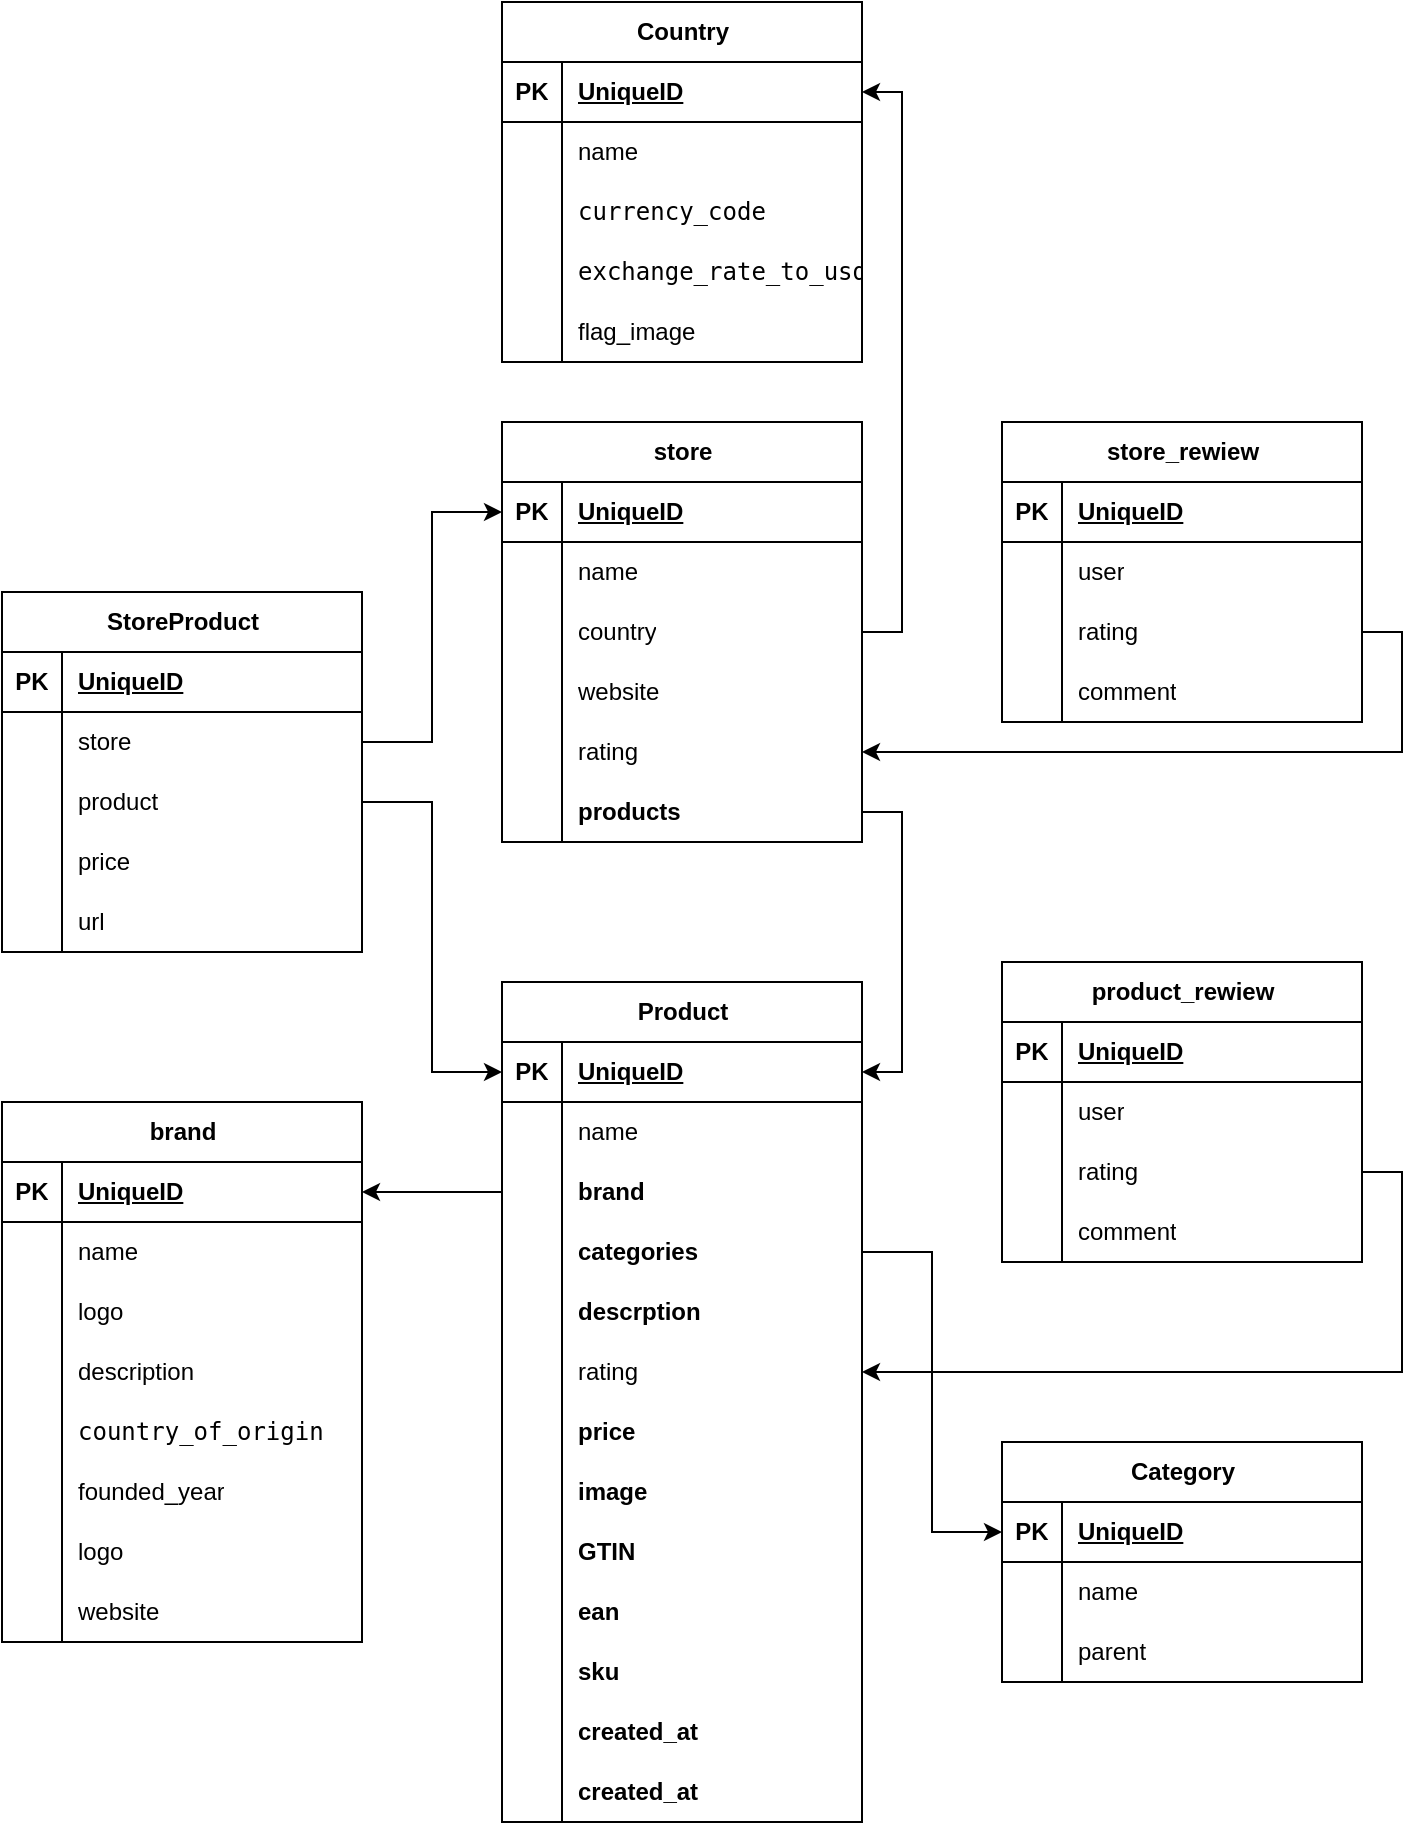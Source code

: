 <mxfile version="26.2.12">
  <diagram name="Сторінка-1" id="H5SYrC5-pXxybq33xrLW">
    <mxGraphModel dx="1520" dy="1136" grid="1" gridSize="10" guides="1" tooltips="1" connect="1" arrows="1" fold="1" page="1" pageScale="1" pageWidth="827" pageHeight="1169" math="0" shadow="0">
      <root>
        <mxCell id="0" />
        <mxCell id="1" parent="0" />
        <mxCell id="0KE5hYXzYBGdw6ew5PVl-2" value="Product" style="shape=table;startSize=30;container=1;collapsible=1;childLayout=tableLayout;fixedRows=1;rowLines=0;fontStyle=1;align=center;resizeLast=1;html=1;" vertex="1" parent="1">
          <mxGeometry x="340" y="690" width="180" height="420" as="geometry" />
        </mxCell>
        <mxCell id="0KE5hYXzYBGdw6ew5PVl-3" value="" style="shape=tableRow;horizontal=0;startSize=0;swimlaneHead=0;swimlaneBody=0;fillColor=none;collapsible=0;dropTarget=0;points=[[0,0.5],[1,0.5]];portConstraint=eastwest;top=0;left=0;right=0;bottom=1;" vertex="1" parent="0KE5hYXzYBGdw6ew5PVl-2">
          <mxGeometry y="30" width="180" height="30" as="geometry" />
        </mxCell>
        <mxCell id="0KE5hYXzYBGdw6ew5PVl-4" value="PK" style="shape=partialRectangle;connectable=0;fillColor=none;top=0;left=0;bottom=0;right=0;fontStyle=1;overflow=hidden;whiteSpace=wrap;html=1;" vertex="1" parent="0KE5hYXzYBGdw6ew5PVl-3">
          <mxGeometry width="30" height="30" as="geometry">
            <mxRectangle width="30" height="30" as="alternateBounds" />
          </mxGeometry>
        </mxCell>
        <mxCell id="0KE5hYXzYBGdw6ew5PVl-5" value="UniqueID" style="shape=partialRectangle;connectable=0;fillColor=none;top=0;left=0;bottom=0;right=0;align=left;spacingLeft=6;fontStyle=5;overflow=hidden;whiteSpace=wrap;html=1;" vertex="1" parent="0KE5hYXzYBGdw6ew5PVl-3">
          <mxGeometry x="30" width="150" height="30" as="geometry">
            <mxRectangle width="150" height="30" as="alternateBounds" />
          </mxGeometry>
        </mxCell>
        <mxCell id="0KE5hYXzYBGdw6ew5PVl-6" value="" style="shape=tableRow;horizontal=0;startSize=0;swimlaneHead=0;swimlaneBody=0;fillColor=none;collapsible=0;dropTarget=0;points=[[0,0.5],[1,0.5]];portConstraint=eastwest;top=0;left=0;right=0;bottom=0;" vertex="1" parent="0KE5hYXzYBGdw6ew5PVl-2">
          <mxGeometry y="60" width="180" height="30" as="geometry" />
        </mxCell>
        <mxCell id="0KE5hYXzYBGdw6ew5PVl-7" value="" style="shape=partialRectangle;connectable=0;fillColor=none;top=0;left=0;bottom=0;right=0;editable=1;overflow=hidden;whiteSpace=wrap;html=1;" vertex="1" parent="0KE5hYXzYBGdw6ew5PVl-6">
          <mxGeometry width="30" height="30" as="geometry">
            <mxRectangle width="30" height="30" as="alternateBounds" />
          </mxGeometry>
        </mxCell>
        <mxCell id="0KE5hYXzYBGdw6ew5PVl-8" value="name" style="shape=partialRectangle;connectable=0;fillColor=none;top=0;left=0;bottom=0;right=0;align=left;spacingLeft=6;overflow=hidden;whiteSpace=wrap;html=1;" vertex="1" parent="0KE5hYXzYBGdw6ew5PVl-6">
          <mxGeometry x="30" width="150" height="30" as="geometry">
            <mxRectangle width="150" height="30" as="alternateBounds" />
          </mxGeometry>
        </mxCell>
        <mxCell id="0KE5hYXzYBGdw6ew5PVl-9" value="" style="shape=tableRow;horizontal=0;startSize=0;swimlaneHead=0;swimlaneBody=0;fillColor=none;collapsible=0;dropTarget=0;points=[[0,0.5],[1,0.5]];portConstraint=eastwest;top=0;left=0;right=0;bottom=0;" vertex="1" parent="0KE5hYXzYBGdw6ew5PVl-2">
          <mxGeometry y="90" width="180" height="30" as="geometry" />
        </mxCell>
        <mxCell id="0KE5hYXzYBGdw6ew5PVl-10" value="" style="shape=partialRectangle;connectable=0;fillColor=none;top=0;left=0;bottom=0;right=0;editable=1;overflow=hidden;whiteSpace=wrap;html=1;" vertex="1" parent="0KE5hYXzYBGdw6ew5PVl-9">
          <mxGeometry width="30" height="30" as="geometry">
            <mxRectangle width="30" height="30" as="alternateBounds" />
          </mxGeometry>
        </mxCell>
        <mxCell id="0KE5hYXzYBGdw6ew5PVl-11" value="&lt;span style=&quot;font-weight: 700; text-align: center; text-wrap-mode: nowrap;&quot;&gt;brand&lt;/span&gt;" style="shape=partialRectangle;connectable=0;fillColor=none;top=0;left=0;bottom=0;right=0;align=left;spacingLeft=6;overflow=hidden;whiteSpace=wrap;html=1;" vertex="1" parent="0KE5hYXzYBGdw6ew5PVl-9">
          <mxGeometry x="30" width="150" height="30" as="geometry">
            <mxRectangle width="150" height="30" as="alternateBounds" />
          </mxGeometry>
        </mxCell>
        <mxCell id="0KE5hYXzYBGdw6ew5PVl-119" value="" style="shape=tableRow;horizontal=0;startSize=0;swimlaneHead=0;swimlaneBody=0;fillColor=none;collapsible=0;dropTarget=0;points=[[0,0.5],[1,0.5]];portConstraint=eastwest;top=0;left=0;right=0;bottom=0;" vertex="1" parent="0KE5hYXzYBGdw6ew5PVl-2">
          <mxGeometry y="120" width="180" height="30" as="geometry" />
        </mxCell>
        <mxCell id="0KE5hYXzYBGdw6ew5PVl-120" value="" style="shape=partialRectangle;connectable=0;fillColor=none;top=0;left=0;bottom=0;right=0;editable=1;overflow=hidden;whiteSpace=wrap;html=1;" vertex="1" parent="0KE5hYXzYBGdw6ew5PVl-119">
          <mxGeometry width="30" height="30" as="geometry">
            <mxRectangle width="30" height="30" as="alternateBounds" />
          </mxGeometry>
        </mxCell>
        <mxCell id="0KE5hYXzYBGdw6ew5PVl-121" value="&lt;div style=&quot;text-align: center;&quot;&gt;&lt;span style=&quot;background-color: transparent; text-wrap-mode: nowrap;&quot;&gt;&lt;b&gt;categories&lt;/b&gt;&lt;/span&gt;&lt;/div&gt;" style="shape=partialRectangle;connectable=0;fillColor=none;top=0;left=0;bottom=0;right=0;align=left;spacingLeft=6;overflow=hidden;whiteSpace=wrap;html=1;" vertex="1" parent="0KE5hYXzYBGdw6ew5PVl-119">
          <mxGeometry x="30" width="150" height="30" as="geometry">
            <mxRectangle width="150" height="30" as="alternateBounds" />
          </mxGeometry>
        </mxCell>
        <mxCell id="0KE5hYXzYBGdw6ew5PVl-122" value="" style="shape=tableRow;horizontal=0;startSize=0;swimlaneHead=0;swimlaneBody=0;fillColor=none;collapsible=0;dropTarget=0;points=[[0,0.5],[1,0.5]];portConstraint=eastwest;top=0;left=0;right=0;bottom=0;" vertex="1" parent="0KE5hYXzYBGdw6ew5PVl-2">
          <mxGeometry y="150" width="180" height="30" as="geometry" />
        </mxCell>
        <mxCell id="0KE5hYXzYBGdw6ew5PVl-123" value="" style="shape=partialRectangle;connectable=0;fillColor=none;top=0;left=0;bottom=0;right=0;editable=1;overflow=hidden;whiteSpace=wrap;html=1;" vertex="1" parent="0KE5hYXzYBGdw6ew5PVl-122">
          <mxGeometry width="30" height="30" as="geometry">
            <mxRectangle width="30" height="30" as="alternateBounds" />
          </mxGeometry>
        </mxCell>
        <mxCell id="0KE5hYXzYBGdw6ew5PVl-124" value="&lt;span style=&quot;font-weight: 700; text-align: center; text-wrap-mode: nowrap;&quot;&gt;descrption&lt;/span&gt;" style="shape=partialRectangle;connectable=0;fillColor=none;top=0;left=0;bottom=0;right=0;align=left;spacingLeft=6;overflow=hidden;whiteSpace=wrap;html=1;" vertex="1" parent="0KE5hYXzYBGdw6ew5PVl-122">
          <mxGeometry x="30" width="150" height="30" as="geometry">
            <mxRectangle width="150" height="30" as="alternateBounds" />
          </mxGeometry>
        </mxCell>
        <mxCell id="0KE5hYXzYBGdw6ew5PVl-244" value="" style="shape=tableRow;horizontal=0;startSize=0;swimlaneHead=0;swimlaneBody=0;fillColor=none;collapsible=0;dropTarget=0;points=[[0,0.5],[1,0.5]];portConstraint=eastwest;top=0;left=0;right=0;bottom=0;" vertex="1" parent="0KE5hYXzYBGdw6ew5PVl-2">
          <mxGeometry y="180" width="180" height="30" as="geometry" />
        </mxCell>
        <mxCell id="0KE5hYXzYBGdw6ew5PVl-245" value="" style="shape=partialRectangle;connectable=0;fillColor=none;top=0;left=0;bottom=0;right=0;editable=1;overflow=hidden;whiteSpace=wrap;html=1;" vertex="1" parent="0KE5hYXzYBGdw6ew5PVl-244">
          <mxGeometry width="30" height="30" as="geometry">
            <mxRectangle width="30" height="30" as="alternateBounds" />
          </mxGeometry>
        </mxCell>
        <mxCell id="0KE5hYXzYBGdw6ew5PVl-246" value="rating" style="shape=partialRectangle;connectable=0;fillColor=none;top=0;left=0;bottom=0;right=0;align=left;spacingLeft=6;overflow=hidden;whiteSpace=wrap;html=1;" vertex="1" parent="0KE5hYXzYBGdw6ew5PVl-244">
          <mxGeometry x="30" width="150" height="30" as="geometry">
            <mxRectangle width="150" height="30" as="alternateBounds" />
          </mxGeometry>
        </mxCell>
        <mxCell id="0KE5hYXzYBGdw6ew5PVl-201" value="" style="shape=tableRow;horizontal=0;startSize=0;swimlaneHead=0;swimlaneBody=0;fillColor=none;collapsible=0;dropTarget=0;points=[[0,0.5],[1,0.5]];portConstraint=eastwest;top=0;left=0;right=0;bottom=0;" vertex="1" parent="0KE5hYXzYBGdw6ew5PVl-2">
          <mxGeometry y="210" width="180" height="30" as="geometry" />
        </mxCell>
        <mxCell id="0KE5hYXzYBGdw6ew5PVl-202" value="" style="shape=partialRectangle;connectable=0;fillColor=none;top=0;left=0;bottom=0;right=0;editable=1;overflow=hidden;whiteSpace=wrap;html=1;" vertex="1" parent="0KE5hYXzYBGdw6ew5PVl-201">
          <mxGeometry width="30" height="30" as="geometry">
            <mxRectangle width="30" height="30" as="alternateBounds" />
          </mxGeometry>
        </mxCell>
        <mxCell id="0KE5hYXzYBGdw6ew5PVl-203" value="&lt;div style=&quot;text-align: center;&quot;&gt;&lt;span style=&quot;background-color: transparent; text-wrap-mode: nowrap;&quot;&gt;&lt;b&gt;price&amp;nbsp;&lt;/b&gt;&lt;/span&gt;&lt;/div&gt;" style="shape=partialRectangle;connectable=0;fillColor=none;top=0;left=0;bottom=0;right=0;align=left;spacingLeft=6;overflow=hidden;whiteSpace=wrap;html=1;" vertex="1" parent="0KE5hYXzYBGdw6ew5PVl-201">
          <mxGeometry x="30" width="150" height="30" as="geometry">
            <mxRectangle width="150" height="30" as="alternateBounds" />
          </mxGeometry>
        </mxCell>
        <mxCell id="0KE5hYXzYBGdw6ew5PVl-125" value="" style="shape=tableRow;horizontal=0;startSize=0;swimlaneHead=0;swimlaneBody=0;fillColor=none;collapsible=0;dropTarget=0;points=[[0,0.5],[1,0.5]];portConstraint=eastwest;top=0;left=0;right=0;bottom=0;" vertex="1" parent="0KE5hYXzYBGdw6ew5PVl-2">
          <mxGeometry y="240" width="180" height="30" as="geometry" />
        </mxCell>
        <mxCell id="0KE5hYXzYBGdw6ew5PVl-126" value="" style="shape=partialRectangle;connectable=0;fillColor=none;top=0;left=0;bottom=0;right=0;editable=1;overflow=hidden;whiteSpace=wrap;html=1;" vertex="1" parent="0KE5hYXzYBGdw6ew5PVl-125">
          <mxGeometry width="30" height="30" as="geometry">
            <mxRectangle width="30" height="30" as="alternateBounds" />
          </mxGeometry>
        </mxCell>
        <mxCell id="0KE5hYXzYBGdw6ew5PVl-127" value="&lt;span style=&quot;font-weight: 700; text-align: center; text-wrap-mode: nowrap;&quot;&gt;image&lt;/span&gt;" style="shape=partialRectangle;connectable=0;fillColor=none;top=0;left=0;bottom=0;right=0;align=left;spacingLeft=6;overflow=hidden;whiteSpace=wrap;html=1;" vertex="1" parent="0KE5hYXzYBGdw6ew5PVl-125">
          <mxGeometry x="30" width="150" height="30" as="geometry">
            <mxRectangle width="150" height="30" as="alternateBounds" />
          </mxGeometry>
        </mxCell>
        <mxCell id="0KE5hYXzYBGdw6ew5PVl-165" value="" style="shape=tableRow;horizontal=0;startSize=0;swimlaneHead=0;swimlaneBody=0;fillColor=none;collapsible=0;dropTarget=0;points=[[0,0.5],[1,0.5]];portConstraint=eastwest;top=0;left=0;right=0;bottom=0;" vertex="1" parent="0KE5hYXzYBGdw6ew5PVl-2">
          <mxGeometry y="270" width="180" height="30" as="geometry" />
        </mxCell>
        <mxCell id="0KE5hYXzYBGdw6ew5PVl-166" value="" style="shape=partialRectangle;connectable=0;fillColor=none;top=0;left=0;bottom=0;right=0;editable=1;overflow=hidden;whiteSpace=wrap;html=1;" vertex="1" parent="0KE5hYXzYBGdw6ew5PVl-165">
          <mxGeometry width="30" height="30" as="geometry">
            <mxRectangle width="30" height="30" as="alternateBounds" />
          </mxGeometry>
        </mxCell>
        <mxCell id="0KE5hYXzYBGdw6ew5PVl-167" value="&lt;div style=&quot;text-align: center;&quot;&gt;&lt;span style=&quot;text-wrap-mode: nowrap;&quot;&gt;&lt;b&gt;GTIN&lt;/b&gt;&lt;/span&gt;&lt;/div&gt;" style="shape=partialRectangle;connectable=0;fillColor=none;top=0;left=0;bottom=0;right=0;align=left;spacingLeft=6;overflow=hidden;whiteSpace=wrap;html=1;" vertex="1" parent="0KE5hYXzYBGdw6ew5PVl-165">
          <mxGeometry x="30" width="150" height="30" as="geometry">
            <mxRectangle width="150" height="30" as="alternateBounds" />
          </mxGeometry>
        </mxCell>
        <mxCell id="0KE5hYXzYBGdw6ew5PVl-171" value="" style="shape=tableRow;horizontal=0;startSize=0;swimlaneHead=0;swimlaneBody=0;fillColor=none;collapsible=0;dropTarget=0;points=[[0,0.5],[1,0.5]];portConstraint=eastwest;top=0;left=0;right=0;bottom=0;" vertex="1" parent="0KE5hYXzYBGdw6ew5PVl-2">
          <mxGeometry y="300" width="180" height="30" as="geometry" />
        </mxCell>
        <mxCell id="0KE5hYXzYBGdw6ew5PVl-172" value="" style="shape=partialRectangle;connectable=0;fillColor=none;top=0;left=0;bottom=0;right=0;editable=1;overflow=hidden;whiteSpace=wrap;html=1;" vertex="1" parent="0KE5hYXzYBGdw6ew5PVl-171">
          <mxGeometry width="30" height="30" as="geometry">
            <mxRectangle width="30" height="30" as="alternateBounds" />
          </mxGeometry>
        </mxCell>
        <mxCell id="0KE5hYXzYBGdw6ew5PVl-173" value="&lt;div style=&quot;text-align: center;&quot;&gt;&lt;span style=&quot;background-color: transparent; text-wrap-mode: nowrap;&quot;&gt;&lt;b&gt;ean&lt;/b&gt;&lt;/span&gt;&lt;/div&gt;" style="shape=partialRectangle;connectable=0;fillColor=none;top=0;left=0;bottom=0;right=0;align=left;spacingLeft=6;overflow=hidden;whiteSpace=wrap;html=1;" vertex="1" parent="0KE5hYXzYBGdw6ew5PVl-171">
          <mxGeometry x="30" width="150" height="30" as="geometry">
            <mxRectangle width="150" height="30" as="alternateBounds" />
          </mxGeometry>
        </mxCell>
        <mxCell id="0KE5hYXzYBGdw6ew5PVl-168" value="" style="shape=tableRow;horizontal=0;startSize=0;swimlaneHead=0;swimlaneBody=0;fillColor=none;collapsible=0;dropTarget=0;points=[[0,0.5],[1,0.5]];portConstraint=eastwest;top=0;left=0;right=0;bottom=0;" vertex="1" parent="0KE5hYXzYBGdw6ew5PVl-2">
          <mxGeometry y="330" width="180" height="30" as="geometry" />
        </mxCell>
        <mxCell id="0KE5hYXzYBGdw6ew5PVl-169" value="" style="shape=partialRectangle;connectable=0;fillColor=none;top=0;left=0;bottom=0;right=0;editable=1;overflow=hidden;whiteSpace=wrap;html=1;" vertex="1" parent="0KE5hYXzYBGdw6ew5PVl-168">
          <mxGeometry width="30" height="30" as="geometry">
            <mxRectangle width="30" height="30" as="alternateBounds" />
          </mxGeometry>
        </mxCell>
        <mxCell id="0KE5hYXzYBGdw6ew5PVl-170" value="&lt;div style=&quot;text-align: center;&quot;&gt;&lt;span style=&quot;background-color: transparent; text-wrap-mode: nowrap;&quot;&gt;&lt;b&gt;sku&lt;/b&gt;&lt;/span&gt;&lt;/div&gt;" style="shape=partialRectangle;connectable=0;fillColor=none;top=0;left=0;bottom=0;right=0;align=left;spacingLeft=6;overflow=hidden;whiteSpace=wrap;html=1;" vertex="1" parent="0KE5hYXzYBGdw6ew5PVl-168">
          <mxGeometry x="30" width="150" height="30" as="geometry">
            <mxRectangle width="150" height="30" as="alternateBounds" />
          </mxGeometry>
        </mxCell>
        <mxCell id="0KE5hYXzYBGdw6ew5PVl-174" value="" style="shape=tableRow;horizontal=0;startSize=0;swimlaneHead=0;swimlaneBody=0;fillColor=none;collapsible=0;dropTarget=0;points=[[0,0.5],[1,0.5]];portConstraint=eastwest;top=0;left=0;right=0;bottom=0;" vertex="1" parent="0KE5hYXzYBGdw6ew5PVl-2">
          <mxGeometry y="360" width="180" height="30" as="geometry" />
        </mxCell>
        <mxCell id="0KE5hYXzYBGdw6ew5PVl-175" value="" style="shape=partialRectangle;connectable=0;fillColor=none;top=0;left=0;bottom=0;right=0;editable=1;overflow=hidden;whiteSpace=wrap;html=1;" vertex="1" parent="0KE5hYXzYBGdw6ew5PVl-174">
          <mxGeometry width="30" height="30" as="geometry">
            <mxRectangle width="30" height="30" as="alternateBounds" />
          </mxGeometry>
        </mxCell>
        <mxCell id="0KE5hYXzYBGdw6ew5PVl-176" value="&lt;div style=&quot;text-align: center;&quot;&gt;&lt;span style=&quot;text-wrap-mode: nowrap;&quot;&gt;&lt;b&gt;created_at&amp;nbsp;&lt;/b&gt;&lt;/span&gt;&lt;/div&gt;" style="shape=partialRectangle;connectable=0;fillColor=none;top=0;left=0;bottom=0;right=0;align=left;spacingLeft=6;overflow=hidden;whiteSpace=wrap;html=1;" vertex="1" parent="0KE5hYXzYBGdw6ew5PVl-174">
          <mxGeometry x="30" width="150" height="30" as="geometry">
            <mxRectangle width="150" height="30" as="alternateBounds" />
          </mxGeometry>
        </mxCell>
        <mxCell id="0KE5hYXzYBGdw6ew5PVl-177" value="" style="shape=tableRow;horizontal=0;startSize=0;swimlaneHead=0;swimlaneBody=0;fillColor=none;collapsible=0;dropTarget=0;points=[[0,0.5],[1,0.5]];portConstraint=eastwest;top=0;left=0;right=0;bottom=0;" vertex="1" parent="0KE5hYXzYBGdw6ew5PVl-2">
          <mxGeometry y="390" width="180" height="30" as="geometry" />
        </mxCell>
        <mxCell id="0KE5hYXzYBGdw6ew5PVl-178" value="" style="shape=partialRectangle;connectable=0;fillColor=none;top=0;left=0;bottom=0;right=0;editable=1;overflow=hidden;whiteSpace=wrap;html=1;" vertex="1" parent="0KE5hYXzYBGdw6ew5PVl-177">
          <mxGeometry width="30" height="30" as="geometry">
            <mxRectangle width="30" height="30" as="alternateBounds" />
          </mxGeometry>
        </mxCell>
        <mxCell id="0KE5hYXzYBGdw6ew5PVl-179" value="&lt;div style=&quot;text-align: center;&quot;&gt;&lt;span style=&quot;text-wrap-mode: nowrap;&quot;&gt;&lt;b&gt;created_at&amp;nbsp;&lt;/b&gt;&lt;/span&gt;&lt;/div&gt;" style="shape=partialRectangle;connectable=0;fillColor=none;top=0;left=0;bottom=0;right=0;align=left;spacingLeft=6;overflow=hidden;whiteSpace=wrap;html=1;" vertex="1" parent="0KE5hYXzYBGdw6ew5PVl-177">
          <mxGeometry x="30" width="150" height="30" as="geometry">
            <mxRectangle width="150" height="30" as="alternateBounds" />
          </mxGeometry>
        </mxCell>
        <mxCell id="0KE5hYXzYBGdw6ew5PVl-15" value="Country" style="shape=table;startSize=30;container=1;collapsible=1;childLayout=tableLayout;fixedRows=1;rowLines=0;fontStyle=1;align=center;resizeLast=1;html=1;" vertex="1" parent="1">
          <mxGeometry x="340" y="200" width="180" height="180" as="geometry" />
        </mxCell>
        <mxCell id="0KE5hYXzYBGdw6ew5PVl-16" value="" style="shape=tableRow;horizontal=0;startSize=0;swimlaneHead=0;swimlaneBody=0;fillColor=none;collapsible=0;dropTarget=0;points=[[0,0.5],[1,0.5]];portConstraint=eastwest;top=0;left=0;right=0;bottom=1;" vertex="1" parent="0KE5hYXzYBGdw6ew5PVl-15">
          <mxGeometry y="30" width="180" height="30" as="geometry" />
        </mxCell>
        <mxCell id="0KE5hYXzYBGdw6ew5PVl-17" value="PK" style="shape=partialRectangle;connectable=0;fillColor=none;top=0;left=0;bottom=0;right=0;fontStyle=1;overflow=hidden;whiteSpace=wrap;html=1;" vertex="1" parent="0KE5hYXzYBGdw6ew5PVl-16">
          <mxGeometry width="30" height="30" as="geometry">
            <mxRectangle width="30" height="30" as="alternateBounds" />
          </mxGeometry>
        </mxCell>
        <mxCell id="0KE5hYXzYBGdw6ew5PVl-18" value="UniqueID" style="shape=partialRectangle;connectable=0;fillColor=none;top=0;left=0;bottom=0;right=0;align=left;spacingLeft=6;fontStyle=5;overflow=hidden;whiteSpace=wrap;html=1;" vertex="1" parent="0KE5hYXzYBGdw6ew5PVl-16">
          <mxGeometry x="30" width="150" height="30" as="geometry">
            <mxRectangle width="150" height="30" as="alternateBounds" />
          </mxGeometry>
        </mxCell>
        <mxCell id="0KE5hYXzYBGdw6ew5PVl-19" value="" style="shape=tableRow;horizontal=0;startSize=0;swimlaneHead=0;swimlaneBody=0;fillColor=none;collapsible=0;dropTarget=0;points=[[0,0.5],[1,0.5]];portConstraint=eastwest;top=0;left=0;right=0;bottom=0;" vertex="1" parent="0KE5hYXzYBGdw6ew5PVl-15">
          <mxGeometry y="60" width="180" height="30" as="geometry" />
        </mxCell>
        <mxCell id="0KE5hYXzYBGdw6ew5PVl-20" value="" style="shape=partialRectangle;connectable=0;fillColor=none;top=0;left=0;bottom=0;right=0;editable=1;overflow=hidden;whiteSpace=wrap;html=1;" vertex="1" parent="0KE5hYXzYBGdw6ew5PVl-19">
          <mxGeometry width="30" height="30" as="geometry">
            <mxRectangle width="30" height="30" as="alternateBounds" />
          </mxGeometry>
        </mxCell>
        <mxCell id="0KE5hYXzYBGdw6ew5PVl-21" value="name" style="shape=partialRectangle;connectable=0;fillColor=none;top=0;left=0;bottom=0;right=0;align=left;spacingLeft=6;overflow=hidden;whiteSpace=wrap;html=1;" vertex="1" parent="0KE5hYXzYBGdw6ew5PVl-19">
          <mxGeometry x="30" width="150" height="30" as="geometry">
            <mxRectangle width="150" height="30" as="alternateBounds" />
          </mxGeometry>
        </mxCell>
        <mxCell id="0KE5hYXzYBGdw6ew5PVl-22" value="" style="shape=tableRow;horizontal=0;startSize=0;swimlaneHead=0;swimlaneBody=0;fillColor=none;collapsible=0;dropTarget=0;points=[[0,0.5],[1,0.5]];portConstraint=eastwest;top=0;left=0;right=0;bottom=0;" vertex="1" parent="0KE5hYXzYBGdw6ew5PVl-15">
          <mxGeometry y="90" width="180" height="30" as="geometry" />
        </mxCell>
        <mxCell id="0KE5hYXzYBGdw6ew5PVl-23" value="" style="shape=partialRectangle;connectable=0;fillColor=none;top=0;left=0;bottom=0;right=0;editable=1;overflow=hidden;whiteSpace=wrap;html=1;" vertex="1" parent="0KE5hYXzYBGdw6ew5PVl-22">
          <mxGeometry width="30" height="30" as="geometry">
            <mxRectangle width="30" height="30" as="alternateBounds" />
          </mxGeometry>
        </mxCell>
        <mxCell id="0KE5hYXzYBGdw6ew5PVl-24" value="&lt;code data-end=&quot;5712&quot; data-start=&quot;5697&quot;&gt;currency_code&lt;/code&gt;" style="shape=partialRectangle;connectable=0;fillColor=none;top=0;left=0;bottom=0;right=0;align=left;spacingLeft=6;overflow=hidden;whiteSpace=wrap;html=1;" vertex="1" parent="0KE5hYXzYBGdw6ew5PVl-22">
          <mxGeometry x="30" width="150" height="30" as="geometry">
            <mxRectangle width="150" height="30" as="alternateBounds" />
          </mxGeometry>
        </mxCell>
        <mxCell id="0KE5hYXzYBGdw6ew5PVl-219" value="" style="shape=tableRow;horizontal=0;startSize=0;swimlaneHead=0;swimlaneBody=0;fillColor=none;collapsible=0;dropTarget=0;points=[[0,0.5],[1,0.5]];portConstraint=eastwest;top=0;left=0;right=0;bottom=0;" vertex="1" parent="0KE5hYXzYBGdw6ew5PVl-15">
          <mxGeometry y="120" width="180" height="30" as="geometry" />
        </mxCell>
        <mxCell id="0KE5hYXzYBGdw6ew5PVl-220" value="" style="shape=partialRectangle;connectable=0;fillColor=none;top=0;left=0;bottom=0;right=0;editable=1;overflow=hidden;whiteSpace=wrap;html=1;" vertex="1" parent="0KE5hYXzYBGdw6ew5PVl-219">
          <mxGeometry width="30" height="30" as="geometry">
            <mxRectangle width="30" height="30" as="alternateBounds" />
          </mxGeometry>
        </mxCell>
        <mxCell id="0KE5hYXzYBGdw6ew5PVl-221" value="&lt;code data-end=&quot;5756&quot; data-start=&quot;5734&quot;&gt;exchange_rate_to_usd&lt;/code&gt;" style="shape=partialRectangle;connectable=0;fillColor=none;top=0;left=0;bottom=0;right=0;align=left;spacingLeft=6;overflow=hidden;whiteSpace=wrap;html=1;" vertex="1" parent="0KE5hYXzYBGdw6ew5PVl-219">
          <mxGeometry x="30" width="150" height="30" as="geometry">
            <mxRectangle width="150" height="30" as="alternateBounds" />
          </mxGeometry>
        </mxCell>
        <mxCell id="0KE5hYXzYBGdw6ew5PVl-25" value="" style="shape=tableRow;horizontal=0;startSize=0;swimlaneHead=0;swimlaneBody=0;fillColor=none;collapsible=0;dropTarget=0;points=[[0,0.5],[1,0.5]];portConstraint=eastwest;top=0;left=0;right=0;bottom=0;" vertex="1" parent="0KE5hYXzYBGdw6ew5PVl-15">
          <mxGeometry y="150" width="180" height="30" as="geometry" />
        </mxCell>
        <mxCell id="0KE5hYXzYBGdw6ew5PVl-26" value="" style="shape=partialRectangle;connectable=0;fillColor=none;top=0;left=0;bottom=0;right=0;editable=1;overflow=hidden;whiteSpace=wrap;html=1;" vertex="1" parent="0KE5hYXzYBGdw6ew5PVl-25">
          <mxGeometry width="30" height="30" as="geometry">
            <mxRectangle width="30" height="30" as="alternateBounds" />
          </mxGeometry>
        </mxCell>
        <mxCell id="0KE5hYXzYBGdw6ew5PVl-27" value="flag_image" style="shape=partialRectangle;connectable=0;fillColor=none;top=0;left=0;bottom=0;right=0;align=left;spacingLeft=6;overflow=hidden;whiteSpace=wrap;html=1;" vertex="1" parent="0KE5hYXzYBGdw6ew5PVl-25">
          <mxGeometry x="30" width="150" height="30" as="geometry">
            <mxRectangle width="150" height="30" as="alternateBounds" />
          </mxGeometry>
        </mxCell>
        <mxCell id="0KE5hYXzYBGdw6ew5PVl-28" value="brand" style="shape=table;startSize=30;container=1;collapsible=1;childLayout=tableLayout;fixedRows=1;rowLines=0;fontStyle=1;align=center;resizeLast=1;html=1;" vertex="1" parent="1">
          <mxGeometry x="90" y="750" width="180" height="270" as="geometry" />
        </mxCell>
        <mxCell id="0KE5hYXzYBGdw6ew5PVl-29" value="" style="shape=tableRow;horizontal=0;startSize=0;swimlaneHead=0;swimlaneBody=0;fillColor=none;collapsible=0;dropTarget=0;points=[[0,0.5],[1,0.5]];portConstraint=eastwest;top=0;left=0;right=0;bottom=1;" vertex="1" parent="0KE5hYXzYBGdw6ew5PVl-28">
          <mxGeometry y="30" width="180" height="30" as="geometry" />
        </mxCell>
        <mxCell id="0KE5hYXzYBGdw6ew5PVl-30" value="PK" style="shape=partialRectangle;connectable=0;fillColor=none;top=0;left=0;bottom=0;right=0;fontStyle=1;overflow=hidden;whiteSpace=wrap;html=1;" vertex="1" parent="0KE5hYXzYBGdw6ew5PVl-29">
          <mxGeometry width="30" height="30" as="geometry">
            <mxRectangle width="30" height="30" as="alternateBounds" />
          </mxGeometry>
        </mxCell>
        <mxCell id="0KE5hYXzYBGdw6ew5PVl-31" value="UniqueID" style="shape=partialRectangle;connectable=0;fillColor=none;top=0;left=0;bottom=0;right=0;align=left;spacingLeft=6;fontStyle=5;overflow=hidden;whiteSpace=wrap;html=1;" vertex="1" parent="0KE5hYXzYBGdw6ew5PVl-29">
          <mxGeometry x="30" width="150" height="30" as="geometry">
            <mxRectangle width="150" height="30" as="alternateBounds" />
          </mxGeometry>
        </mxCell>
        <mxCell id="0KE5hYXzYBGdw6ew5PVl-32" value="" style="shape=tableRow;horizontal=0;startSize=0;swimlaneHead=0;swimlaneBody=0;fillColor=none;collapsible=0;dropTarget=0;points=[[0,0.5],[1,0.5]];portConstraint=eastwest;top=0;left=0;right=0;bottom=0;" vertex="1" parent="0KE5hYXzYBGdw6ew5PVl-28">
          <mxGeometry y="60" width="180" height="30" as="geometry" />
        </mxCell>
        <mxCell id="0KE5hYXzYBGdw6ew5PVl-33" value="" style="shape=partialRectangle;connectable=0;fillColor=none;top=0;left=0;bottom=0;right=0;editable=1;overflow=hidden;whiteSpace=wrap;html=1;" vertex="1" parent="0KE5hYXzYBGdw6ew5PVl-32">
          <mxGeometry width="30" height="30" as="geometry">
            <mxRectangle width="30" height="30" as="alternateBounds" />
          </mxGeometry>
        </mxCell>
        <mxCell id="0KE5hYXzYBGdw6ew5PVl-34" value="name" style="shape=partialRectangle;connectable=0;fillColor=none;top=0;left=0;bottom=0;right=0;align=left;spacingLeft=6;overflow=hidden;whiteSpace=wrap;html=1;" vertex="1" parent="0KE5hYXzYBGdw6ew5PVl-32">
          <mxGeometry x="30" width="150" height="30" as="geometry">
            <mxRectangle width="150" height="30" as="alternateBounds" />
          </mxGeometry>
        </mxCell>
        <mxCell id="0KE5hYXzYBGdw6ew5PVl-35" value="" style="shape=tableRow;horizontal=0;startSize=0;swimlaneHead=0;swimlaneBody=0;fillColor=none;collapsible=0;dropTarget=0;points=[[0,0.5],[1,0.5]];portConstraint=eastwest;top=0;left=0;right=0;bottom=0;" vertex="1" parent="0KE5hYXzYBGdw6ew5PVl-28">
          <mxGeometry y="90" width="180" height="30" as="geometry" />
        </mxCell>
        <mxCell id="0KE5hYXzYBGdw6ew5PVl-36" value="" style="shape=partialRectangle;connectable=0;fillColor=none;top=0;left=0;bottom=0;right=0;editable=1;overflow=hidden;whiteSpace=wrap;html=1;" vertex="1" parent="0KE5hYXzYBGdw6ew5PVl-35">
          <mxGeometry width="30" height="30" as="geometry">
            <mxRectangle width="30" height="30" as="alternateBounds" />
          </mxGeometry>
        </mxCell>
        <mxCell id="0KE5hYXzYBGdw6ew5PVl-37" value="logo" style="shape=partialRectangle;connectable=0;fillColor=none;top=0;left=0;bottom=0;right=0;align=left;spacingLeft=6;overflow=hidden;whiteSpace=wrap;html=1;" vertex="1" parent="0KE5hYXzYBGdw6ew5PVl-35">
          <mxGeometry x="30" width="150" height="30" as="geometry">
            <mxRectangle width="150" height="30" as="alternateBounds" />
          </mxGeometry>
        </mxCell>
        <mxCell id="0KE5hYXzYBGdw6ew5PVl-207" value="" style="shape=tableRow;horizontal=0;startSize=0;swimlaneHead=0;swimlaneBody=0;fillColor=none;collapsible=0;dropTarget=0;points=[[0,0.5],[1,0.5]];portConstraint=eastwest;top=0;left=0;right=0;bottom=0;" vertex="1" parent="0KE5hYXzYBGdw6ew5PVl-28">
          <mxGeometry y="120" width="180" height="30" as="geometry" />
        </mxCell>
        <mxCell id="0KE5hYXzYBGdw6ew5PVl-208" value="" style="shape=partialRectangle;connectable=0;fillColor=none;top=0;left=0;bottom=0;right=0;editable=1;overflow=hidden;whiteSpace=wrap;html=1;" vertex="1" parent="0KE5hYXzYBGdw6ew5PVl-207">
          <mxGeometry width="30" height="30" as="geometry">
            <mxRectangle width="30" height="30" as="alternateBounds" />
          </mxGeometry>
        </mxCell>
        <mxCell id="0KE5hYXzYBGdw6ew5PVl-209" value="description" style="shape=partialRectangle;connectable=0;fillColor=none;top=0;left=0;bottom=0;right=0;align=left;spacingLeft=6;overflow=hidden;whiteSpace=wrap;html=1;" vertex="1" parent="0KE5hYXzYBGdw6ew5PVl-207">
          <mxGeometry x="30" width="150" height="30" as="geometry">
            <mxRectangle width="150" height="30" as="alternateBounds" />
          </mxGeometry>
        </mxCell>
        <mxCell id="0KE5hYXzYBGdw6ew5PVl-210" value="" style="shape=tableRow;horizontal=0;startSize=0;swimlaneHead=0;swimlaneBody=0;fillColor=none;collapsible=0;dropTarget=0;points=[[0,0.5],[1,0.5]];portConstraint=eastwest;top=0;left=0;right=0;bottom=0;" vertex="1" parent="0KE5hYXzYBGdw6ew5PVl-28">
          <mxGeometry y="150" width="180" height="30" as="geometry" />
        </mxCell>
        <mxCell id="0KE5hYXzYBGdw6ew5PVl-211" value="" style="shape=partialRectangle;connectable=0;fillColor=none;top=0;left=0;bottom=0;right=0;editable=1;overflow=hidden;whiteSpace=wrap;html=1;" vertex="1" parent="0KE5hYXzYBGdw6ew5PVl-210">
          <mxGeometry width="30" height="30" as="geometry">
            <mxRectangle width="30" height="30" as="alternateBounds" />
          </mxGeometry>
        </mxCell>
        <mxCell id="0KE5hYXzYBGdw6ew5PVl-212" value="&lt;code data-end=&quot;5591&quot; data-start=&quot;5572&quot;&gt;country_of_origin&lt;/code&gt;" style="shape=partialRectangle;connectable=0;fillColor=none;top=0;left=0;bottom=0;right=0;align=left;spacingLeft=6;overflow=hidden;whiteSpace=wrap;html=1;" vertex="1" parent="0KE5hYXzYBGdw6ew5PVl-210">
          <mxGeometry x="30" width="150" height="30" as="geometry">
            <mxRectangle width="150" height="30" as="alternateBounds" />
          </mxGeometry>
        </mxCell>
        <mxCell id="0KE5hYXzYBGdw6ew5PVl-213" value="" style="shape=tableRow;horizontal=0;startSize=0;swimlaneHead=0;swimlaneBody=0;fillColor=none;collapsible=0;dropTarget=0;points=[[0,0.5],[1,0.5]];portConstraint=eastwest;top=0;left=0;right=0;bottom=0;" vertex="1" parent="0KE5hYXzYBGdw6ew5PVl-28">
          <mxGeometry y="180" width="180" height="30" as="geometry" />
        </mxCell>
        <mxCell id="0KE5hYXzYBGdw6ew5PVl-214" value="" style="shape=partialRectangle;connectable=0;fillColor=none;top=0;left=0;bottom=0;right=0;editable=1;overflow=hidden;whiteSpace=wrap;html=1;" vertex="1" parent="0KE5hYXzYBGdw6ew5PVl-213">
          <mxGeometry width="30" height="30" as="geometry">
            <mxRectangle width="30" height="30" as="alternateBounds" />
          </mxGeometry>
        </mxCell>
        <mxCell id="0KE5hYXzYBGdw6ew5PVl-215" value="founded_year" style="shape=partialRectangle;connectable=0;fillColor=none;top=0;left=0;bottom=0;right=0;align=left;spacingLeft=6;overflow=hidden;whiteSpace=wrap;html=1;" vertex="1" parent="0KE5hYXzYBGdw6ew5PVl-213">
          <mxGeometry x="30" width="150" height="30" as="geometry">
            <mxRectangle width="150" height="30" as="alternateBounds" />
          </mxGeometry>
        </mxCell>
        <mxCell id="0KE5hYXzYBGdw6ew5PVl-216" value="" style="shape=tableRow;horizontal=0;startSize=0;swimlaneHead=0;swimlaneBody=0;fillColor=none;collapsible=0;dropTarget=0;points=[[0,0.5],[1,0.5]];portConstraint=eastwest;top=0;left=0;right=0;bottom=0;" vertex="1" parent="0KE5hYXzYBGdw6ew5PVl-28">
          <mxGeometry y="210" width="180" height="30" as="geometry" />
        </mxCell>
        <mxCell id="0KE5hYXzYBGdw6ew5PVl-217" value="" style="shape=partialRectangle;connectable=0;fillColor=none;top=0;left=0;bottom=0;right=0;editable=1;overflow=hidden;whiteSpace=wrap;html=1;" vertex="1" parent="0KE5hYXzYBGdw6ew5PVl-216">
          <mxGeometry width="30" height="30" as="geometry">
            <mxRectangle width="30" height="30" as="alternateBounds" />
          </mxGeometry>
        </mxCell>
        <mxCell id="0KE5hYXzYBGdw6ew5PVl-218" value="logo" style="shape=partialRectangle;connectable=0;fillColor=none;top=0;left=0;bottom=0;right=0;align=left;spacingLeft=6;overflow=hidden;whiteSpace=wrap;html=1;" vertex="1" parent="0KE5hYXzYBGdw6ew5PVl-216">
          <mxGeometry x="30" width="150" height="30" as="geometry">
            <mxRectangle width="150" height="30" as="alternateBounds" />
          </mxGeometry>
        </mxCell>
        <mxCell id="0KE5hYXzYBGdw6ew5PVl-38" value="" style="shape=tableRow;horizontal=0;startSize=0;swimlaneHead=0;swimlaneBody=0;fillColor=none;collapsible=0;dropTarget=0;points=[[0,0.5],[1,0.5]];portConstraint=eastwest;top=0;left=0;right=0;bottom=0;" vertex="1" parent="0KE5hYXzYBGdw6ew5PVl-28">
          <mxGeometry y="240" width="180" height="30" as="geometry" />
        </mxCell>
        <mxCell id="0KE5hYXzYBGdw6ew5PVl-39" value="" style="shape=partialRectangle;connectable=0;fillColor=none;top=0;left=0;bottom=0;right=0;editable=1;overflow=hidden;whiteSpace=wrap;html=1;" vertex="1" parent="0KE5hYXzYBGdw6ew5PVl-38">
          <mxGeometry width="30" height="30" as="geometry">
            <mxRectangle width="30" height="30" as="alternateBounds" />
          </mxGeometry>
        </mxCell>
        <mxCell id="0KE5hYXzYBGdw6ew5PVl-40" value="website" style="shape=partialRectangle;connectable=0;fillColor=none;top=0;left=0;bottom=0;right=0;align=left;spacingLeft=6;overflow=hidden;whiteSpace=wrap;html=1;" vertex="1" parent="0KE5hYXzYBGdw6ew5PVl-38">
          <mxGeometry x="30" width="150" height="30" as="geometry">
            <mxRectangle width="150" height="30" as="alternateBounds" />
          </mxGeometry>
        </mxCell>
        <mxCell id="0KE5hYXzYBGdw6ew5PVl-41" value="store" style="shape=table;startSize=30;container=1;collapsible=1;childLayout=tableLayout;fixedRows=1;rowLines=0;fontStyle=1;align=center;resizeLast=1;html=1;" vertex="1" parent="1">
          <mxGeometry x="340" y="410" width="180" height="210" as="geometry">
            <mxRectangle x="20" y="360" width="70" height="30" as="alternateBounds" />
          </mxGeometry>
        </mxCell>
        <mxCell id="0KE5hYXzYBGdw6ew5PVl-42" value="" style="shape=tableRow;horizontal=0;startSize=0;swimlaneHead=0;swimlaneBody=0;fillColor=none;collapsible=0;dropTarget=0;points=[[0,0.5],[1,0.5]];portConstraint=eastwest;top=0;left=0;right=0;bottom=1;" vertex="1" parent="0KE5hYXzYBGdw6ew5PVl-41">
          <mxGeometry y="30" width="180" height="30" as="geometry" />
        </mxCell>
        <mxCell id="0KE5hYXzYBGdw6ew5PVl-43" value="PK" style="shape=partialRectangle;connectable=0;fillColor=none;top=0;left=0;bottom=0;right=0;fontStyle=1;overflow=hidden;whiteSpace=wrap;html=1;" vertex="1" parent="0KE5hYXzYBGdw6ew5PVl-42">
          <mxGeometry width="30" height="30" as="geometry">
            <mxRectangle width="30" height="30" as="alternateBounds" />
          </mxGeometry>
        </mxCell>
        <mxCell id="0KE5hYXzYBGdw6ew5PVl-44" value="UniqueID" style="shape=partialRectangle;connectable=0;fillColor=none;top=0;left=0;bottom=0;right=0;align=left;spacingLeft=6;fontStyle=5;overflow=hidden;whiteSpace=wrap;html=1;" vertex="1" parent="0KE5hYXzYBGdw6ew5PVl-42">
          <mxGeometry x="30" width="150" height="30" as="geometry">
            <mxRectangle width="150" height="30" as="alternateBounds" />
          </mxGeometry>
        </mxCell>
        <mxCell id="0KE5hYXzYBGdw6ew5PVl-45" value="" style="shape=tableRow;horizontal=0;startSize=0;swimlaneHead=0;swimlaneBody=0;fillColor=none;collapsible=0;dropTarget=0;points=[[0,0.5],[1,0.5]];portConstraint=eastwest;top=0;left=0;right=0;bottom=0;" vertex="1" parent="0KE5hYXzYBGdw6ew5PVl-41">
          <mxGeometry y="60" width="180" height="30" as="geometry" />
        </mxCell>
        <mxCell id="0KE5hYXzYBGdw6ew5PVl-46" value="" style="shape=partialRectangle;connectable=0;fillColor=none;top=0;left=0;bottom=0;right=0;editable=1;overflow=hidden;whiteSpace=wrap;html=1;" vertex="1" parent="0KE5hYXzYBGdw6ew5PVl-45">
          <mxGeometry width="30" height="30" as="geometry">
            <mxRectangle width="30" height="30" as="alternateBounds" />
          </mxGeometry>
        </mxCell>
        <mxCell id="0KE5hYXzYBGdw6ew5PVl-47" value="name" style="shape=partialRectangle;connectable=0;fillColor=none;top=0;left=0;bottom=0;right=0;align=left;spacingLeft=6;overflow=hidden;whiteSpace=wrap;html=1;" vertex="1" parent="0KE5hYXzYBGdw6ew5PVl-45">
          <mxGeometry x="30" width="150" height="30" as="geometry">
            <mxRectangle width="150" height="30" as="alternateBounds" />
          </mxGeometry>
        </mxCell>
        <mxCell id="0KE5hYXzYBGdw6ew5PVl-48" value="" style="shape=tableRow;horizontal=0;startSize=0;swimlaneHead=0;swimlaneBody=0;fillColor=none;collapsible=0;dropTarget=0;points=[[0,0.5],[1,0.5]];portConstraint=eastwest;top=0;left=0;right=0;bottom=0;" vertex="1" parent="0KE5hYXzYBGdw6ew5PVl-41">
          <mxGeometry y="90" width="180" height="30" as="geometry" />
        </mxCell>
        <mxCell id="0KE5hYXzYBGdw6ew5PVl-49" value="" style="shape=partialRectangle;connectable=0;fillColor=none;top=0;left=0;bottom=0;right=0;editable=1;overflow=hidden;whiteSpace=wrap;html=1;" vertex="1" parent="0KE5hYXzYBGdw6ew5PVl-48">
          <mxGeometry width="30" height="30" as="geometry">
            <mxRectangle width="30" height="30" as="alternateBounds" />
          </mxGeometry>
        </mxCell>
        <mxCell id="0KE5hYXzYBGdw6ew5PVl-50" value="country" style="shape=partialRectangle;connectable=0;fillColor=none;top=0;left=0;bottom=0;right=0;align=left;spacingLeft=6;overflow=hidden;whiteSpace=wrap;html=1;" vertex="1" parent="0KE5hYXzYBGdw6ew5PVl-48">
          <mxGeometry x="30" width="150" height="30" as="geometry">
            <mxRectangle width="150" height="30" as="alternateBounds" />
          </mxGeometry>
        </mxCell>
        <mxCell id="0KE5hYXzYBGdw6ew5PVl-51" value="" style="shape=tableRow;horizontal=0;startSize=0;swimlaneHead=0;swimlaneBody=0;fillColor=none;collapsible=0;dropTarget=0;points=[[0,0.5],[1,0.5]];portConstraint=eastwest;top=0;left=0;right=0;bottom=0;" vertex="1" parent="0KE5hYXzYBGdw6ew5PVl-41">
          <mxGeometry y="120" width="180" height="30" as="geometry" />
        </mxCell>
        <mxCell id="0KE5hYXzYBGdw6ew5PVl-52" value="" style="shape=partialRectangle;connectable=0;fillColor=none;top=0;left=0;bottom=0;right=0;editable=1;overflow=hidden;whiteSpace=wrap;html=1;" vertex="1" parent="0KE5hYXzYBGdw6ew5PVl-51">
          <mxGeometry width="30" height="30" as="geometry">
            <mxRectangle width="30" height="30" as="alternateBounds" />
          </mxGeometry>
        </mxCell>
        <mxCell id="0KE5hYXzYBGdw6ew5PVl-53" value="website" style="shape=partialRectangle;connectable=0;fillColor=none;top=0;left=0;bottom=0;right=0;align=left;spacingLeft=6;overflow=hidden;whiteSpace=wrap;html=1;" vertex="1" parent="0KE5hYXzYBGdw6ew5PVl-51">
          <mxGeometry x="30" width="150" height="30" as="geometry">
            <mxRectangle width="150" height="30" as="alternateBounds" />
          </mxGeometry>
        </mxCell>
        <mxCell id="0KE5hYXzYBGdw6ew5PVl-157" value="" style="shape=tableRow;horizontal=0;startSize=0;swimlaneHead=0;swimlaneBody=0;fillColor=none;collapsible=0;dropTarget=0;points=[[0,0.5],[1,0.5]];portConstraint=eastwest;top=0;left=0;right=0;bottom=0;" vertex="1" parent="0KE5hYXzYBGdw6ew5PVl-41">
          <mxGeometry y="150" width="180" height="30" as="geometry" />
        </mxCell>
        <mxCell id="0KE5hYXzYBGdw6ew5PVl-158" value="" style="shape=partialRectangle;connectable=0;fillColor=none;top=0;left=0;bottom=0;right=0;editable=1;overflow=hidden;whiteSpace=wrap;html=1;" vertex="1" parent="0KE5hYXzYBGdw6ew5PVl-157">
          <mxGeometry width="30" height="30" as="geometry">
            <mxRectangle width="30" height="30" as="alternateBounds" />
          </mxGeometry>
        </mxCell>
        <mxCell id="0KE5hYXzYBGdw6ew5PVl-159" value="rating" style="shape=partialRectangle;connectable=0;fillColor=none;top=0;left=0;bottom=0;right=0;align=left;spacingLeft=6;overflow=hidden;whiteSpace=wrap;html=1;" vertex="1" parent="0KE5hYXzYBGdw6ew5PVl-157">
          <mxGeometry x="30" width="150" height="30" as="geometry">
            <mxRectangle width="150" height="30" as="alternateBounds" />
          </mxGeometry>
        </mxCell>
        <mxCell id="0KE5hYXzYBGdw6ew5PVl-152" value="" style="shape=tableRow;horizontal=0;startSize=0;swimlaneHead=0;swimlaneBody=0;fillColor=none;collapsible=0;dropTarget=0;points=[[0,0.5],[1,0.5]];portConstraint=eastwest;top=0;left=0;right=0;bottom=0;" vertex="1" parent="0KE5hYXzYBGdw6ew5PVl-41">
          <mxGeometry y="180" width="180" height="30" as="geometry" />
        </mxCell>
        <mxCell id="0KE5hYXzYBGdw6ew5PVl-153" value="" style="shape=partialRectangle;connectable=0;fillColor=none;top=0;left=0;bottom=0;right=0;editable=1;overflow=hidden;whiteSpace=wrap;html=1;" vertex="1" parent="0KE5hYXzYBGdw6ew5PVl-152">
          <mxGeometry width="30" height="30" as="geometry">
            <mxRectangle width="30" height="30" as="alternateBounds" />
          </mxGeometry>
        </mxCell>
        <mxCell id="0KE5hYXzYBGdw6ew5PVl-154" value="&lt;span style=&quot;font-weight: 700; text-align: center; text-wrap-mode: nowrap;&quot;&gt;products&lt;/span&gt;" style="shape=partialRectangle;connectable=0;fillColor=none;top=0;left=0;bottom=0;right=0;align=left;spacingLeft=6;overflow=hidden;whiteSpace=wrap;html=1;" vertex="1" parent="0KE5hYXzYBGdw6ew5PVl-152">
          <mxGeometry x="30" width="150" height="30" as="geometry">
            <mxRectangle width="150" height="30" as="alternateBounds" />
          </mxGeometry>
        </mxCell>
        <mxCell id="0KE5hYXzYBGdw6ew5PVl-106" value="Category" style="shape=table;startSize=30;container=1;collapsible=1;childLayout=tableLayout;fixedRows=1;rowLines=0;fontStyle=1;align=center;resizeLast=1;html=1;" vertex="1" parent="1">
          <mxGeometry x="590" y="920" width="180" height="120" as="geometry" />
        </mxCell>
        <mxCell id="0KE5hYXzYBGdw6ew5PVl-107" value="" style="shape=tableRow;horizontal=0;startSize=0;swimlaneHead=0;swimlaneBody=0;fillColor=none;collapsible=0;dropTarget=0;points=[[0,0.5],[1,0.5]];portConstraint=eastwest;top=0;left=0;right=0;bottom=1;" vertex="1" parent="0KE5hYXzYBGdw6ew5PVl-106">
          <mxGeometry y="30" width="180" height="30" as="geometry" />
        </mxCell>
        <mxCell id="0KE5hYXzYBGdw6ew5PVl-108" value="PK" style="shape=partialRectangle;connectable=0;fillColor=none;top=0;left=0;bottom=0;right=0;fontStyle=1;overflow=hidden;whiteSpace=wrap;html=1;" vertex="1" parent="0KE5hYXzYBGdw6ew5PVl-107">
          <mxGeometry width="30" height="30" as="geometry">
            <mxRectangle width="30" height="30" as="alternateBounds" />
          </mxGeometry>
        </mxCell>
        <mxCell id="0KE5hYXzYBGdw6ew5PVl-109" value="UniqueID" style="shape=partialRectangle;connectable=0;fillColor=none;top=0;left=0;bottom=0;right=0;align=left;spacingLeft=6;fontStyle=5;overflow=hidden;whiteSpace=wrap;html=1;" vertex="1" parent="0KE5hYXzYBGdw6ew5PVl-107">
          <mxGeometry x="30" width="150" height="30" as="geometry">
            <mxRectangle width="150" height="30" as="alternateBounds" />
          </mxGeometry>
        </mxCell>
        <mxCell id="0KE5hYXzYBGdw6ew5PVl-110" value="" style="shape=tableRow;horizontal=0;startSize=0;swimlaneHead=0;swimlaneBody=0;fillColor=none;collapsible=0;dropTarget=0;points=[[0,0.5],[1,0.5]];portConstraint=eastwest;top=0;left=0;right=0;bottom=0;" vertex="1" parent="0KE5hYXzYBGdw6ew5PVl-106">
          <mxGeometry y="60" width="180" height="30" as="geometry" />
        </mxCell>
        <mxCell id="0KE5hYXzYBGdw6ew5PVl-111" value="" style="shape=partialRectangle;connectable=0;fillColor=none;top=0;left=0;bottom=0;right=0;editable=1;overflow=hidden;whiteSpace=wrap;html=1;" vertex="1" parent="0KE5hYXzYBGdw6ew5PVl-110">
          <mxGeometry width="30" height="30" as="geometry">
            <mxRectangle width="30" height="30" as="alternateBounds" />
          </mxGeometry>
        </mxCell>
        <mxCell id="0KE5hYXzYBGdw6ew5PVl-112" value="name" style="shape=partialRectangle;connectable=0;fillColor=none;top=0;left=0;bottom=0;right=0;align=left;spacingLeft=6;overflow=hidden;whiteSpace=wrap;html=1;" vertex="1" parent="0KE5hYXzYBGdw6ew5PVl-110">
          <mxGeometry x="30" width="150" height="30" as="geometry">
            <mxRectangle width="150" height="30" as="alternateBounds" />
          </mxGeometry>
        </mxCell>
        <mxCell id="0KE5hYXzYBGdw6ew5PVl-113" value="" style="shape=tableRow;horizontal=0;startSize=0;swimlaneHead=0;swimlaneBody=0;fillColor=none;collapsible=0;dropTarget=0;points=[[0,0.5],[1,0.5]];portConstraint=eastwest;top=0;left=0;right=0;bottom=0;" vertex="1" parent="0KE5hYXzYBGdw6ew5PVl-106">
          <mxGeometry y="90" width="180" height="30" as="geometry" />
        </mxCell>
        <mxCell id="0KE5hYXzYBGdw6ew5PVl-114" value="" style="shape=partialRectangle;connectable=0;fillColor=none;top=0;left=0;bottom=0;right=0;editable=1;overflow=hidden;whiteSpace=wrap;html=1;" vertex="1" parent="0KE5hYXzYBGdw6ew5PVl-113">
          <mxGeometry width="30" height="30" as="geometry">
            <mxRectangle width="30" height="30" as="alternateBounds" />
          </mxGeometry>
        </mxCell>
        <mxCell id="0KE5hYXzYBGdw6ew5PVl-115" value="parent&amp;nbsp;" style="shape=partialRectangle;connectable=0;fillColor=none;top=0;left=0;bottom=0;right=0;align=left;spacingLeft=6;overflow=hidden;whiteSpace=wrap;html=1;" vertex="1" parent="0KE5hYXzYBGdw6ew5PVl-113">
          <mxGeometry x="30" width="150" height="30" as="geometry">
            <mxRectangle width="150" height="30" as="alternateBounds" />
          </mxGeometry>
        </mxCell>
        <mxCell id="0KE5hYXzYBGdw6ew5PVl-156" style="edgeStyle=orthogonalEdgeStyle;rounded=0;orthogonalLoop=1;jettySize=auto;html=1;exitX=1;exitY=0.5;exitDx=0;exitDy=0;entryX=1;entryY=0.5;entryDx=0;entryDy=0;" edge="1" parent="1" source="0KE5hYXzYBGdw6ew5PVl-152" target="0KE5hYXzYBGdw6ew5PVl-3">
          <mxGeometry relative="1" as="geometry" />
        </mxCell>
        <mxCell id="0KE5hYXzYBGdw6ew5PVl-164" style="edgeStyle=orthogonalEdgeStyle;rounded=0;orthogonalLoop=1;jettySize=auto;html=1;exitX=1;exitY=0.5;exitDx=0;exitDy=0;entryX=0;entryY=0.5;entryDx=0;entryDy=0;" edge="1" parent="1" source="0KE5hYXzYBGdw6ew5PVl-119" target="0KE5hYXzYBGdw6ew5PVl-107">
          <mxGeometry relative="1" as="geometry" />
        </mxCell>
        <mxCell id="0KE5hYXzYBGdw6ew5PVl-181" style="edgeStyle=orthogonalEdgeStyle;rounded=0;orthogonalLoop=1;jettySize=auto;html=1;exitX=0;exitY=0.5;exitDx=0;exitDy=0;entryX=1;entryY=0.5;entryDx=0;entryDy=0;" edge="1" parent="1" source="0KE5hYXzYBGdw6ew5PVl-9" target="0KE5hYXzYBGdw6ew5PVl-29">
          <mxGeometry relative="1" as="geometry" />
        </mxCell>
        <mxCell id="0KE5hYXzYBGdw6ew5PVl-182" value="StoreProduct" style="shape=table;startSize=30;container=1;collapsible=1;childLayout=tableLayout;fixedRows=1;rowLines=0;fontStyle=1;align=center;resizeLast=1;html=1;" vertex="1" parent="1">
          <mxGeometry x="90" y="495" width="180" height="180" as="geometry" />
        </mxCell>
        <mxCell id="0KE5hYXzYBGdw6ew5PVl-183" value="" style="shape=tableRow;horizontal=0;startSize=0;swimlaneHead=0;swimlaneBody=0;fillColor=none;collapsible=0;dropTarget=0;points=[[0,0.5],[1,0.5]];portConstraint=eastwest;top=0;left=0;right=0;bottom=1;" vertex="1" parent="0KE5hYXzYBGdw6ew5PVl-182">
          <mxGeometry y="30" width="180" height="30" as="geometry" />
        </mxCell>
        <mxCell id="0KE5hYXzYBGdw6ew5PVl-184" value="PK" style="shape=partialRectangle;connectable=0;fillColor=none;top=0;left=0;bottom=0;right=0;fontStyle=1;overflow=hidden;whiteSpace=wrap;html=1;" vertex="1" parent="0KE5hYXzYBGdw6ew5PVl-183">
          <mxGeometry width="30" height="30" as="geometry">
            <mxRectangle width="30" height="30" as="alternateBounds" />
          </mxGeometry>
        </mxCell>
        <mxCell id="0KE5hYXzYBGdw6ew5PVl-185" value="UniqueID" style="shape=partialRectangle;connectable=0;fillColor=none;top=0;left=0;bottom=0;right=0;align=left;spacingLeft=6;fontStyle=5;overflow=hidden;whiteSpace=wrap;html=1;" vertex="1" parent="0KE5hYXzYBGdw6ew5PVl-183">
          <mxGeometry x="30" width="150" height="30" as="geometry">
            <mxRectangle width="150" height="30" as="alternateBounds" />
          </mxGeometry>
        </mxCell>
        <mxCell id="0KE5hYXzYBGdw6ew5PVl-186" value="" style="shape=tableRow;horizontal=0;startSize=0;swimlaneHead=0;swimlaneBody=0;fillColor=none;collapsible=0;dropTarget=0;points=[[0,0.5],[1,0.5]];portConstraint=eastwest;top=0;left=0;right=0;bottom=0;" vertex="1" parent="0KE5hYXzYBGdw6ew5PVl-182">
          <mxGeometry y="60" width="180" height="30" as="geometry" />
        </mxCell>
        <mxCell id="0KE5hYXzYBGdw6ew5PVl-187" value="" style="shape=partialRectangle;connectable=0;fillColor=none;top=0;left=0;bottom=0;right=0;editable=1;overflow=hidden;whiteSpace=wrap;html=1;" vertex="1" parent="0KE5hYXzYBGdw6ew5PVl-186">
          <mxGeometry width="30" height="30" as="geometry">
            <mxRectangle width="30" height="30" as="alternateBounds" />
          </mxGeometry>
        </mxCell>
        <mxCell id="0KE5hYXzYBGdw6ew5PVl-188" value="store&amp;nbsp;" style="shape=partialRectangle;connectable=0;fillColor=none;top=0;left=0;bottom=0;right=0;align=left;spacingLeft=6;overflow=hidden;whiteSpace=wrap;html=1;" vertex="1" parent="0KE5hYXzYBGdw6ew5PVl-186">
          <mxGeometry x="30" width="150" height="30" as="geometry">
            <mxRectangle width="150" height="30" as="alternateBounds" />
          </mxGeometry>
        </mxCell>
        <mxCell id="0KE5hYXzYBGdw6ew5PVl-189" value="" style="shape=tableRow;horizontal=0;startSize=0;swimlaneHead=0;swimlaneBody=0;fillColor=none;collapsible=0;dropTarget=0;points=[[0,0.5],[1,0.5]];portConstraint=eastwest;top=0;left=0;right=0;bottom=0;" vertex="1" parent="0KE5hYXzYBGdw6ew5PVl-182">
          <mxGeometry y="90" width="180" height="30" as="geometry" />
        </mxCell>
        <mxCell id="0KE5hYXzYBGdw6ew5PVl-190" value="" style="shape=partialRectangle;connectable=0;fillColor=none;top=0;left=0;bottom=0;right=0;editable=1;overflow=hidden;whiteSpace=wrap;html=1;" vertex="1" parent="0KE5hYXzYBGdw6ew5PVl-189">
          <mxGeometry width="30" height="30" as="geometry">
            <mxRectangle width="30" height="30" as="alternateBounds" />
          </mxGeometry>
        </mxCell>
        <mxCell id="0KE5hYXzYBGdw6ew5PVl-191" value="product&amp;nbsp;" style="shape=partialRectangle;connectable=0;fillColor=none;top=0;left=0;bottom=0;right=0;align=left;spacingLeft=6;overflow=hidden;whiteSpace=wrap;html=1;" vertex="1" parent="0KE5hYXzYBGdw6ew5PVl-189">
          <mxGeometry x="30" width="150" height="30" as="geometry">
            <mxRectangle width="150" height="30" as="alternateBounds" />
          </mxGeometry>
        </mxCell>
        <mxCell id="0KE5hYXzYBGdw6ew5PVl-192" value="" style="shape=tableRow;horizontal=0;startSize=0;swimlaneHead=0;swimlaneBody=0;fillColor=none;collapsible=0;dropTarget=0;points=[[0,0.5],[1,0.5]];portConstraint=eastwest;top=0;left=0;right=0;bottom=0;" vertex="1" parent="0KE5hYXzYBGdw6ew5PVl-182">
          <mxGeometry y="120" width="180" height="30" as="geometry" />
        </mxCell>
        <mxCell id="0KE5hYXzYBGdw6ew5PVl-193" value="" style="shape=partialRectangle;connectable=0;fillColor=none;top=0;left=0;bottom=0;right=0;editable=1;overflow=hidden;whiteSpace=wrap;html=1;" vertex="1" parent="0KE5hYXzYBGdw6ew5PVl-192">
          <mxGeometry width="30" height="30" as="geometry">
            <mxRectangle width="30" height="30" as="alternateBounds" />
          </mxGeometry>
        </mxCell>
        <mxCell id="0KE5hYXzYBGdw6ew5PVl-194" value="price&amp;nbsp;" style="shape=partialRectangle;connectable=0;fillColor=none;top=0;left=0;bottom=0;right=0;align=left;spacingLeft=6;overflow=hidden;whiteSpace=wrap;html=1;" vertex="1" parent="0KE5hYXzYBGdw6ew5PVl-192">
          <mxGeometry x="30" width="150" height="30" as="geometry">
            <mxRectangle width="150" height="30" as="alternateBounds" />
          </mxGeometry>
        </mxCell>
        <mxCell id="0KE5hYXzYBGdw6ew5PVl-198" value="" style="shape=tableRow;horizontal=0;startSize=0;swimlaneHead=0;swimlaneBody=0;fillColor=none;collapsible=0;dropTarget=0;points=[[0,0.5],[1,0.5]];portConstraint=eastwest;top=0;left=0;right=0;bottom=0;" vertex="1" parent="0KE5hYXzYBGdw6ew5PVl-182">
          <mxGeometry y="150" width="180" height="30" as="geometry" />
        </mxCell>
        <mxCell id="0KE5hYXzYBGdw6ew5PVl-199" value="" style="shape=partialRectangle;connectable=0;fillColor=none;top=0;left=0;bottom=0;right=0;editable=1;overflow=hidden;whiteSpace=wrap;html=1;" vertex="1" parent="0KE5hYXzYBGdw6ew5PVl-198">
          <mxGeometry width="30" height="30" as="geometry">
            <mxRectangle width="30" height="30" as="alternateBounds" />
          </mxGeometry>
        </mxCell>
        <mxCell id="0KE5hYXzYBGdw6ew5PVl-200" value="url&amp;nbsp;" style="shape=partialRectangle;connectable=0;fillColor=none;top=0;left=0;bottom=0;right=0;align=left;spacingLeft=6;overflow=hidden;whiteSpace=wrap;html=1;" vertex="1" parent="0KE5hYXzYBGdw6ew5PVl-198">
          <mxGeometry x="30" width="150" height="30" as="geometry">
            <mxRectangle width="150" height="30" as="alternateBounds" />
          </mxGeometry>
        </mxCell>
        <mxCell id="0KE5hYXzYBGdw6ew5PVl-204" style="edgeStyle=orthogonalEdgeStyle;rounded=0;orthogonalLoop=1;jettySize=auto;html=1;exitX=1;exitY=0.5;exitDx=0;exitDy=0;entryX=0;entryY=0.5;entryDx=0;entryDy=0;" edge="1" parent="1" source="0KE5hYXzYBGdw6ew5PVl-186" target="0KE5hYXzYBGdw6ew5PVl-42">
          <mxGeometry relative="1" as="geometry" />
        </mxCell>
        <mxCell id="0KE5hYXzYBGdw6ew5PVl-205" style="edgeStyle=orthogonalEdgeStyle;rounded=0;orthogonalLoop=1;jettySize=auto;html=1;exitX=1;exitY=0.5;exitDx=0;exitDy=0;entryX=0;entryY=0.5;entryDx=0;entryDy=0;" edge="1" parent="1" source="0KE5hYXzYBGdw6ew5PVl-189" target="0KE5hYXzYBGdw6ew5PVl-3">
          <mxGeometry relative="1" as="geometry" />
        </mxCell>
        <mxCell id="0KE5hYXzYBGdw6ew5PVl-222" value="store_rewiew" style="shape=table;startSize=30;container=1;collapsible=1;childLayout=tableLayout;fixedRows=1;rowLines=0;fontStyle=1;align=center;resizeLast=1;html=1;" vertex="1" parent="1">
          <mxGeometry x="590" y="410" width="180" height="150" as="geometry">
            <mxRectangle x="20" y="360" width="70" height="30" as="alternateBounds" />
          </mxGeometry>
        </mxCell>
        <mxCell id="0KE5hYXzYBGdw6ew5PVl-223" value="" style="shape=tableRow;horizontal=0;startSize=0;swimlaneHead=0;swimlaneBody=0;fillColor=none;collapsible=0;dropTarget=0;points=[[0,0.5],[1,0.5]];portConstraint=eastwest;top=0;left=0;right=0;bottom=1;" vertex="1" parent="0KE5hYXzYBGdw6ew5PVl-222">
          <mxGeometry y="30" width="180" height="30" as="geometry" />
        </mxCell>
        <mxCell id="0KE5hYXzYBGdw6ew5PVl-224" value="PK" style="shape=partialRectangle;connectable=0;fillColor=none;top=0;left=0;bottom=0;right=0;fontStyle=1;overflow=hidden;whiteSpace=wrap;html=1;" vertex="1" parent="0KE5hYXzYBGdw6ew5PVl-223">
          <mxGeometry width="30" height="30" as="geometry">
            <mxRectangle width="30" height="30" as="alternateBounds" />
          </mxGeometry>
        </mxCell>
        <mxCell id="0KE5hYXzYBGdw6ew5PVl-225" value="UniqueID" style="shape=partialRectangle;connectable=0;fillColor=none;top=0;left=0;bottom=0;right=0;align=left;spacingLeft=6;fontStyle=5;overflow=hidden;whiteSpace=wrap;html=1;" vertex="1" parent="0KE5hYXzYBGdw6ew5PVl-223">
          <mxGeometry x="30" width="150" height="30" as="geometry">
            <mxRectangle width="150" height="30" as="alternateBounds" />
          </mxGeometry>
        </mxCell>
        <mxCell id="0KE5hYXzYBGdw6ew5PVl-226" value="" style="shape=tableRow;horizontal=0;startSize=0;swimlaneHead=0;swimlaneBody=0;fillColor=none;collapsible=0;dropTarget=0;points=[[0,0.5],[1,0.5]];portConstraint=eastwest;top=0;left=0;right=0;bottom=0;" vertex="1" parent="0KE5hYXzYBGdw6ew5PVl-222">
          <mxGeometry y="60" width="180" height="30" as="geometry" />
        </mxCell>
        <mxCell id="0KE5hYXzYBGdw6ew5PVl-227" value="" style="shape=partialRectangle;connectable=0;fillColor=none;top=0;left=0;bottom=0;right=0;editable=1;overflow=hidden;whiteSpace=wrap;html=1;" vertex="1" parent="0KE5hYXzYBGdw6ew5PVl-226">
          <mxGeometry width="30" height="30" as="geometry">
            <mxRectangle width="30" height="30" as="alternateBounds" />
          </mxGeometry>
        </mxCell>
        <mxCell id="0KE5hYXzYBGdw6ew5PVl-228" value="user" style="shape=partialRectangle;connectable=0;fillColor=none;top=0;left=0;bottom=0;right=0;align=left;spacingLeft=6;overflow=hidden;whiteSpace=wrap;html=1;" vertex="1" parent="0KE5hYXzYBGdw6ew5PVl-226">
          <mxGeometry x="30" width="150" height="30" as="geometry">
            <mxRectangle width="150" height="30" as="alternateBounds" />
          </mxGeometry>
        </mxCell>
        <mxCell id="0KE5hYXzYBGdw6ew5PVl-229" value="" style="shape=tableRow;horizontal=0;startSize=0;swimlaneHead=0;swimlaneBody=0;fillColor=none;collapsible=0;dropTarget=0;points=[[0,0.5],[1,0.5]];portConstraint=eastwest;top=0;left=0;right=0;bottom=0;" vertex="1" parent="0KE5hYXzYBGdw6ew5PVl-222">
          <mxGeometry y="90" width="180" height="30" as="geometry" />
        </mxCell>
        <mxCell id="0KE5hYXzYBGdw6ew5PVl-230" value="" style="shape=partialRectangle;connectable=0;fillColor=none;top=0;left=0;bottom=0;right=0;editable=1;overflow=hidden;whiteSpace=wrap;html=1;" vertex="1" parent="0KE5hYXzYBGdw6ew5PVl-229">
          <mxGeometry width="30" height="30" as="geometry">
            <mxRectangle width="30" height="30" as="alternateBounds" />
          </mxGeometry>
        </mxCell>
        <mxCell id="0KE5hYXzYBGdw6ew5PVl-231" value="rating" style="shape=partialRectangle;connectable=0;fillColor=none;top=0;left=0;bottom=0;right=0;align=left;spacingLeft=6;overflow=hidden;whiteSpace=wrap;html=1;" vertex="1" parent="0KE5hYXzYBGdw6ew5PVl-229">
          <mxGeometry x="30" width="150" height="30" as="geometry">
            <mxRectangle width="150" height="30" as="alternateBounds" />
          </mxGeometry>
        </mxCell>
        <mxCell id="0KE5hYXzYBGdw6ew5PVl-232" value="" style="shape=tableRow;horizontal=0;startSize=0;swimlaneHead=0;swimlaneBody=0;fillColor=none;collapsible=0;dropTarget=0;points=[[0,0.5],[1,0.5]];portConstraint=eastwest;top=0;left=0;right=0;bottom=0;" vertex="1" parent="0KE5hYXzYBGdw6ew5PVl-222">
          <mxGeometry y="120" width="180" height="30" as="geometry" />
        </mxCell>
        <mxCell id="0KE5hYXzYBGdw6ew5PVl-233" value="" style="shape=partialRectangle;connectable=0;fillColor=none;top=0;left=0;bottom=0;right=0;editable=1;overflow=hidden;whiteSpace=wrap;html=1;" vertex="1" parent="0KE5hYXzYBGdw6ew5PVl-232">
          <mxGeometry width="30" height="30" as="geometry">
            <mxRectangle width="30" height="30" as="alternateBounds" />
          </mxGeometry>
        </mxCell>
        <mxCell id="0KE5hYXzYBGdw6ew5PVl-234" value="comment" style="shape=partialRectangle;connectable=0;fillColor=none;top=0;left=0;bottom=0;right=0;align=left;spacingLeft=6;overflow=hidden;whiteSpace=wrap;html=1;" vertex="1" parent="0KE5hYXzYBGdw6ew5PVl-232">
          <mxGeometry x="30" width="150" height="30" as="geometry">
            <mxRectangle width="150" height="30" as="alternateBounds" />
          </mxGeometry>
        </mxCell>
        <mxCell id="0KE5hYXzYBGdw6ew5PVl-243" style="edgeStyle=orthogonalEdgeStyle;rounded=0;orthogonalLoop=1;jettySize=auto;html=1;exitX=1;exitY=0.5;exitDx=0;exitDy=0;entryX=1;entryY=0.5;entryDx=0;entryDy=0;" edge="1" parent="1" source="0KE5hYXzYBGdw6ew5PVl-229" target="0KE5hYXzYBGdw6ew5PVl-157">
          <mxGeometry relative="1" as="geometry" />
        </mxCell>
        <mxCell id="0KE5hYXzYBGdw6ew5PVl-247" value="product_rewiew" style="shape=table;startSize=30;container=1;collapsible=1;childLayout=tableLayout;fixedRows=1;rowLines=0;fontStyle=1;align=center;resizeLast=1;html=1;" vertex="1" parent="1">
          <mxGeometry x="590" y="680" width="180" height="150" as="geometry">
            <mxRectangle x="20" y="360" width="70" height="30" as="alternateBounds" />
          </mxGeometry>
        </mxCell>
        <mxCell id="0KE5hYXzYBGdw6ew5PVl-248" value="" style="shape=tableRow;horizontal=0;startSize=0;swimlaneHead=0;swimlaneBody=0;fillColor=none;collapsible=0;dropTarget=0;points=[[0,0.5],[1,0.5]];portConstraint=eastwest;top=0;left=0;right=0;bottom=1;" vertex="1" parent="0KE5hYXzYBGdw6ew5PVl-247">
          <mxGeometry y="30" width="180" height="30" as="geometry" />
        </mxCell>
        <mxCell id="0KE5hYXzYBGdw6ew5PVl-249" value="PK" style="shape=partialRectangle;connectable=0;fillColor=none;top=0;left=0;bottom=0;right=0;fontStyle=1;overflow=hidden;whiteSpace=wrap;html=1;" vertex="1" parent="0KE5hYXzYBGdw6ew5PVl-248">
          <mxGeometry width="30" height="30" as="geometry">
            <mxRectangle width="30" height="30" as="alternateBounds" />
          </mxGeometry>
        </mxCell>
        <mxCell id="0KE5hYXzYBGdw6ew5PVl-250" value="UniqueID" style="shape=partialRectangle;connectable=0;fillColor=none;top=0;left=0;bottom=0;right=0;align=left;spacingLeft=6;fontStyle=5;overflow=hidden;whiteSpace=wrap;html=1;" vertex="1" parent="0KE5hYXzYBGdw6ew5PVl-248">
          <mxGeometry x="30" width="150" height="30" as="geometry">
            <mxRectangle width="150" height="30" as="alternateBounds" />
          </mxGeometry>
        </mxCell>
        <mxCell id="0KE5hYXzYBGdw6ew5PVl-251" value="" style="shape=tableRow;horizontal=0;startSize=0;swimlaneHead=0;swimlaneBody=0;fillColor=none;collapsible=0;dropTarget=0;points=[[0,0.5],[1,0.5]];portConstraint=eastwest;top=0;left=0;right=0;bottom=0;" vertex="1" parent="0KE5hYXzYBGdw6ew5PVl-247">
          <mxGeometry y="60" width="180" height="30" as="geometry" />
        </mxCell>
        <mxCell id="0KE5hYXzYBGdw6ew5PVl-252" value="" style="shape=partialRectangle;connectable=0;fillColor=none;top=0;left=0;bottom=0;right=0;editable=1;overflow=hidden;whiteSpace=wrap;html=1;" vertex="1" parent="0KE5hYXzYBGdw6ew5PVl-251">
          <mxGeometry width="30" height="30" as="geometry">
            <mxRectangle width="30" height="30" as="alternateBounds" />
          </mxGeometry>
        </mxCell>
        <mxCell id="0KE5hYXzYBGdw6ew5PVl-253" value="user" style="shape=partialRectangle;connectable=0;fillColor=none;top=0;left=0;bottom=0;right=0;align=left;spacingLeft=6;overflow=hidden;whiteSpace=wrap;html=1;" vertex="1" parent="0KE5hYXzYBGdw6ew5PVl-251">
          <mxGeometry x="30" width="150" height="30" as="geometry">
            <mxRectangle width="150" height="30" as="alternateBounds" />
          </mxGeometry>
        </mxCell>
        <mxCell id="0KE5hYXzYBGdw6ew5PVl-254" value="" style="shape=tableRow;horizontal=0;startSize=0;swimlaneHead=0;swimlaneBody=0;fillColor=none;collapsible=0;dropTarget=0;points=[[0,0.5],[1,0.5]];portConstraint=eastwest;top=0;left=0;right=0;bottom=0;" vertex="1" parent="0KE5hYXzYBGdw6ew5PVl-247">
          <mxGeometry y="90" width="180" height="30" as="geometry" />
        </mxCell>
        <mxCell id="0KE5hYXzYBGdw6ew5PVl-255" value="" style="shape=partialRectangle;connectable=0;fillColor=none;top=0;left=0;bottom=0;right=0;editable=1;overflow=hidden;whiteSpace=wrap;html=1;" vertex="1" parent="0KE5hYXzYBGdw6ew5PVl-254">
          <mxGeometry width="30" height="30" as="geometry">
            <mxRectangle width="30" height="30" as="alternateBounds" />
          </mxGeometry>
        </mxCell>
        <mxCell id="0KE5hYXzYBGdw6ew5PVl-256" value="rating" style="shape=partialRectangle;connectable=0;fillColor=none;top=0;left=0;bottom=0;right=0;align=left;spacingLeft=6;overflow=hidden;whiteSpace=wrap;html=1;" vertex="1" parent="0KE5hYXzYBGdw6ew5PVl-254">
          <mxGeometry x="30" width="150" height="30" as="geometry">
            <mxRectangle width="150" height="30" as="alternateBounds" />
          </mxGeometry>
        </mxCell>
        <mxCell id="0KE5hYXzYBGdw6ew5PVl-257" value="" style="shape=tableRow;horizontal=0;startSize=0;swimlaneHead=0;swimlaneBody=0;fillColor=none;collapsible=0;dropTarget=0;points=[[0,0.5],[1,0.5]];portConstraint=eastwest;top=0;left=0;right=0;bottom=0;" vertex="1" parent="0KE5hYXzYBGdw6ew5PVl-247">
          <mxGeometry y="120" width="180" height="30" as="geometry" />
        </mxCell>
        <mxCell id="0KE5hYXzYBGdw6ew5PVl-258" value="" style="shape=partialRectangle;connectable=0;fillColor=none;top=0;left=0;bottom=0;right=0;editable=1;overflow=hidden;whiteSpace=wrap;html=1;" vertex="1" parent="0KE5hYXzYBGdw6ew5PVl-257">
          <mxGeometry width="30" height="30" as="geometry">
            <mxRectangle width="30" height="30" as="alternateBounds" />
          </mxGeometry>
        </mxCell>
        <mxCell id="0KE5hYXzYBGdw6ew5PVl-259" value="comment" style="shape=partialRectangle;connectable=0;fillColor=none;top=0;left=0;bottom=0;right=0;align=left;spacingLeft=6;overflow=hidden;whiteSpace=wrap;html=1;" vertex="1" parent="0KE5hYXzYBGdw6ew5PVl-257">
          <mxGeometry x="30" width="150" height="30" as="geometry">
            <mxRectangle width="150" height="30" as="alternateBounds" />
          </mxGeometry>
        </mxCell>
        <mxCell id="0KE5hYXzYBGdw6ew5PVl-260" style="edgeStyle=orthogonalEdgeStyle;rounded=0;orthogonalLoop=1;jettySize=auto;html=1;exitX=1;exitY=0.5;exitDx=0;exitDy=0;" edge="1" parent="1" source="0KE5hYXzYBGdw6ew5PVl-254" target="0KE5hYXzYBGdw6ew5PVl-244">
          <mxGeometry relative="1" as="geometry" />
        </mxCell>
        <mxCell id="0KE5hYXzYBGdw6ew5PVl-261" style="edgeStyle=orthogonalEdgeStyle;rounded=0;orthogonalLoop=1;jettySize=auto;html=1;exitX=1;exitY=0.5;exitDx=0;exitDy=0;entryX=1;entryY=0.5;entryDx=0;entryDy=0;" edge="1" parent="1" source="0KE5hYXzYBGdw6ew5PVl-48" target="0KE5hYXzYBGdw6ew5PVl-16">
          <mxGeometry relative="1" as="geometry" />
        </mxCell>
      </root>
    </mxGraphModel>
  </diagram>
</mxfile>
